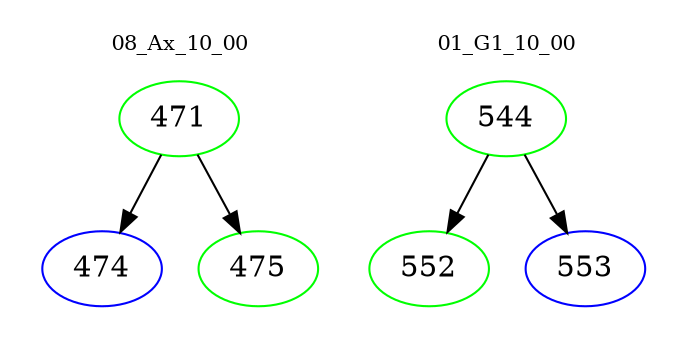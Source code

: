 digraph{
subgraph cluster_0 {
color = white
label = "08_Ax_10_00";
fontsize=10;
T0_471 [label="471", color="green"]
T0_471 -> T0_474 [color="black"]
T0_474 [label="474", color="blue"]
T0_471 -> T0_475 [color="black"]
T0_475 [label="475", color="green"]
}
subgraph cluster_1 {
color = white
label = "01_G1_10_00";
fontsize=10;
T1_544 [label="544", color="green"]
T1_544 -> T1_552 [color="black"]
T1_552 [label="552", color="green"]
T1_544 -> T1_553 [color="black"]
T1_553 [label="553", color="blue"]
}
}
